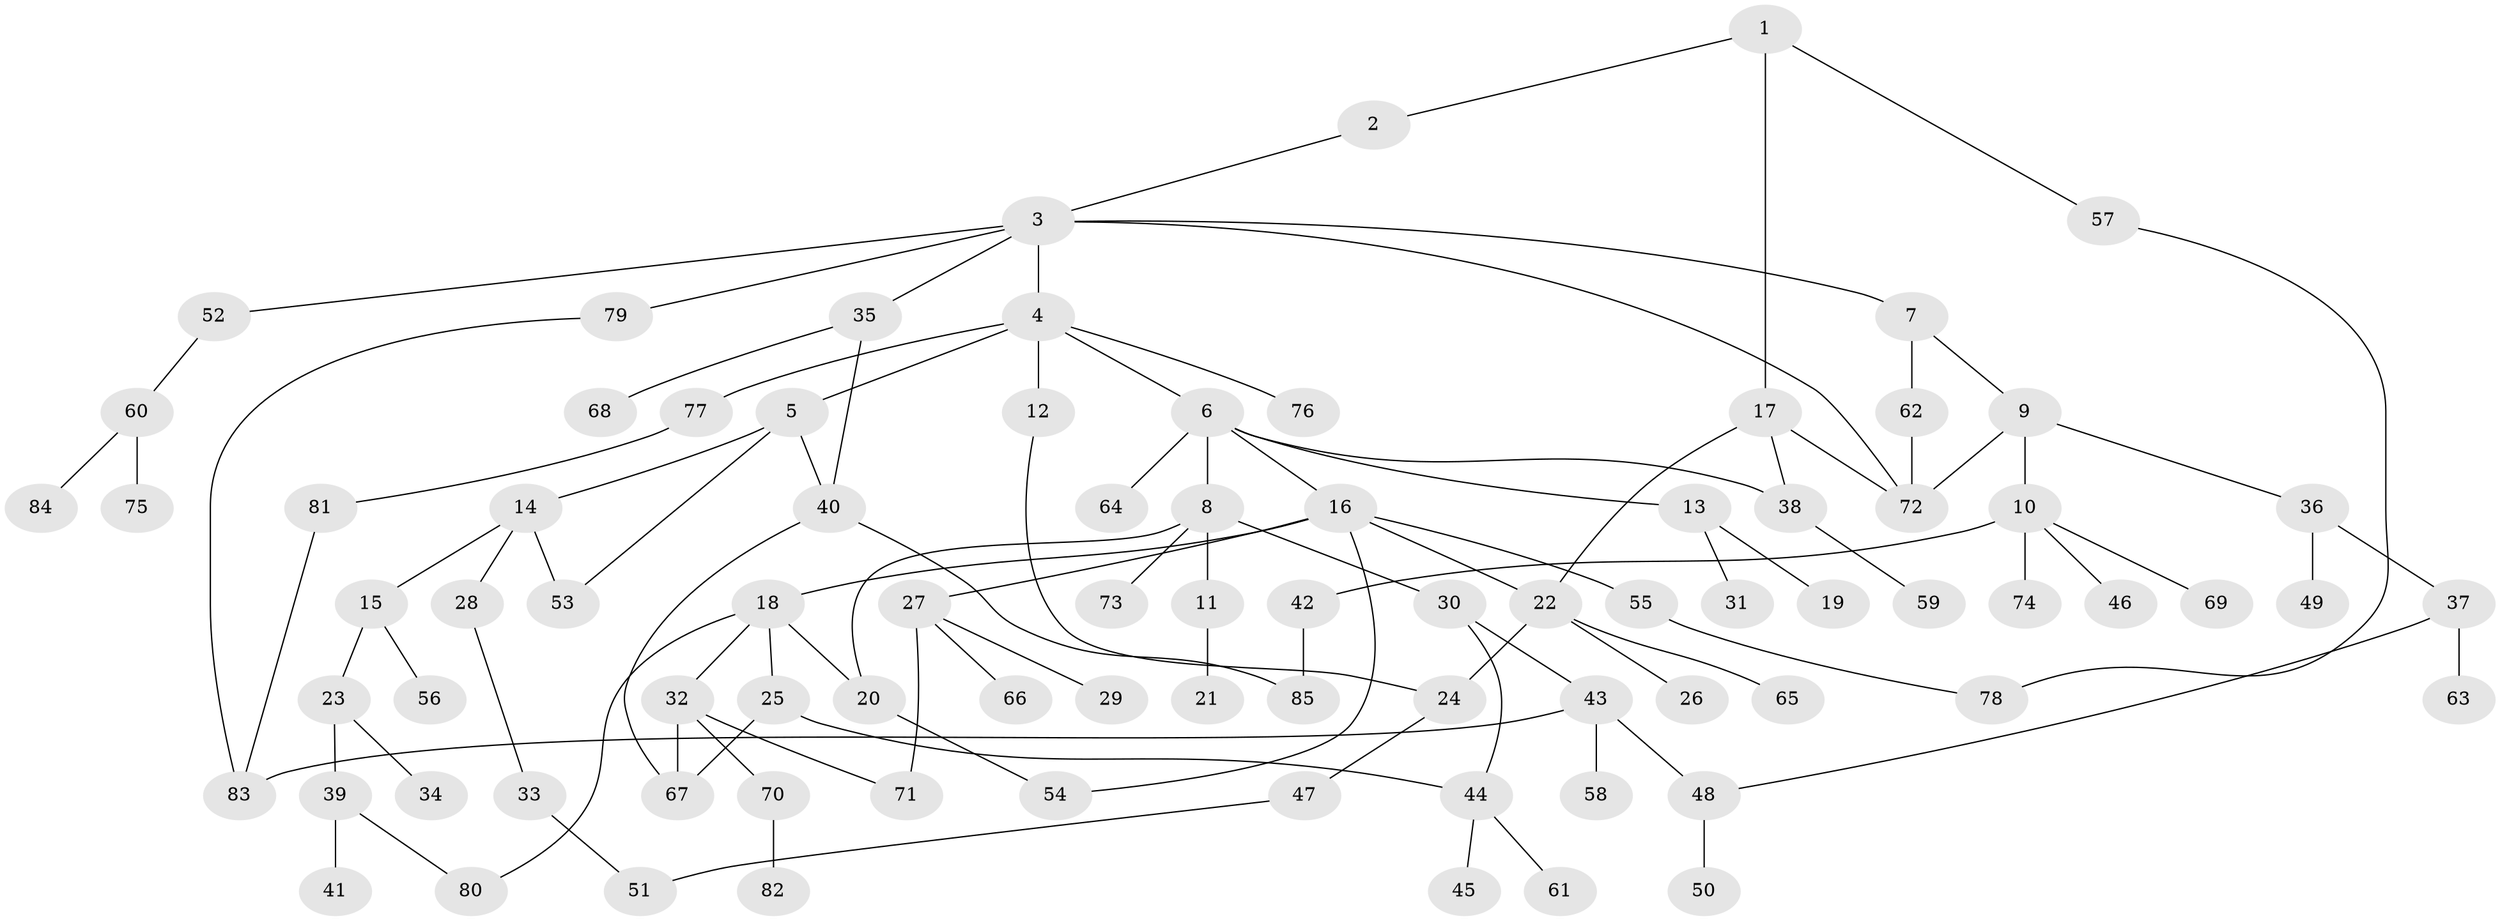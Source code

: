 // Generated by graph-tools (version 1.1) at 2025/34/03/09/25 02:34:32]
// undirected, 85 vertices, 105 edges
graph export_dot {
graph [start="1"]
  node [color=gray90,style=filled];
  1;
  2;
  3;
  4;
  5;
  6;
  7;
  8;
  9;
  10;
  11;
  12;
  13;
  14;
  15;
  16;
  17;
  18;
  19;
  20;
  21;
  22;
  23;
  24;
  25;
  26;
  27;
  28;
  29;
  30;
  31;
  32;
  33;
  34;
  35;
  36;
  37;
  38;
  39;
  40;
  41;
  42;
  43;
  44;
  45;
  46;
  47;
  48;
  49;
  50;
  51;
  52;
  53;
  54;
  55;
  56;
  57;
  58;
  59;
  60;
  61;
  62;
  63;
  64;
  65;
  66;
  67;
  68;
  69;
  70;
  71;
  72;
  73;
  74;
  75;
  76;
  77;
  78;
  79;
  80;
  81;
  82;
  83;
  84;
  85;
  1 -- 2;
  1 -- 17;
  1 -- 57;
  2 -- 3;
  3 -- 4;
  3 -- 7;
  3 -- 35;
  3 -- 52;
  3 -- 79;
  3 -- 72;
  4 -- 5;
  4 -- 6;
  4 -- 12;
  4 -- 76;
  4 -- 77;
  5 -- 14;
  5 -- 53;
  5 -- 40;
  6 -- 8;
  6 -- 13;
  6 -- 16;
  6 -- 38;
  6 -- 64;
  7 -- 9;
  7 -- 62;
  8 -- 11;
  8 -- 30;
  8 -- 73;
  8 -- 20;
  9 -- 10;
  9 -- 36;
  9 -- 72;
  10 -- 42;
  10 -- 46;
  10 -- 69;
  10 -- 74;
  11 -- 21;
  12 -- 24;
  13 -- 19;
  13 -- 31;
  14 -- 15;
  14 -- 28;
  14 -- 53;
  15 -- 23;
  15 -- 56;
  16 -- 18;
  16 -- 27;
  16 -- 54;
  16 -- 55;
  16 -- 22;
  17 -- 22;
  17 -- 72;
  17 -- 38;
  18 -- 20;
  18 -- 25;
  18 -- 32;
  18 -- 80;
  20 -- 54;
  22 -- 24;
  22 -- 26;
  22 -- 65;
  23 -- 34;
  23 -- 39;
  24 -- 47;
  25 -- 44;
  25 -- 67;
  27 -- 29;
  27 -- 66;
  27 -- 71;
  28 -- 33;
  30 -- 43;
  30 -- 44;
  32 -- 70;
  32 -- 71;
  32 -- 67;
  33 -- 51;
  35 -- 40;
  35 -- 68;
  36 -- 37;
  36 -- 49;
  37 -- 48;
  37 -- 63;
  38 -- 59;
  39 -- 41;
  39 -- 80;
  40 -- 67;
  40 -- 85;
  42 -- 85;
  43 -- 58;
  43 -- 83;
  43 -- 48;
  44 -- 45;
  44 -- 61;
  47 -- 51;
  48 -- 50;
  52 -- 60;
  55 -- 78;
  57 -- 78;
  60 -- 75;
  60 -- 84;
  62 -- 72;
  70 -- 82;
  77 -- 81;
  79 -- 83;
  81 -- 83;
}
